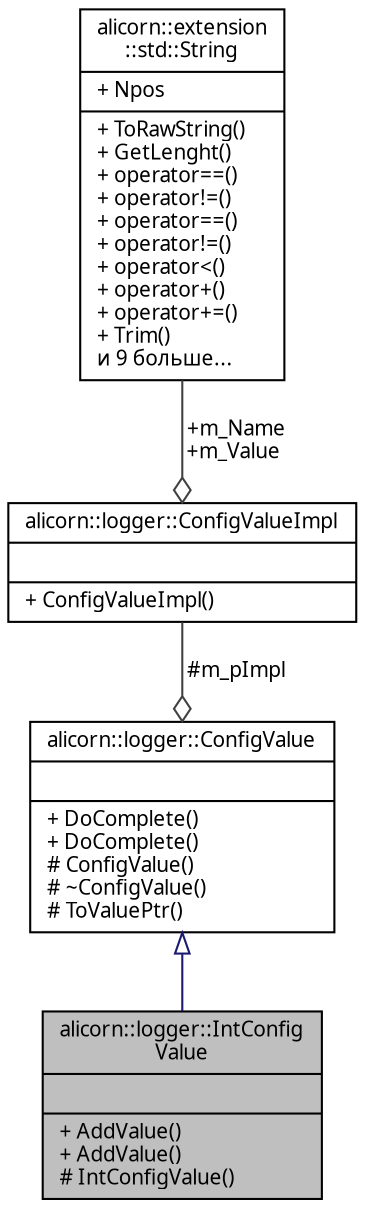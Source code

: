 digraph "alicorn::logger::IntConfigValue"
{
 // INTERACTIVE_SVG=YES
  edge [fontname="Verdana",fontsize="10",labelfontname="Verdana",labelfontsize="10"];
  node [fontname="Verdana",fontsize="10",shape=record];
  Node1 [label="{alicorn::logger::IntConfig\lValue\n||+ AddValue()\l+ AddValue()\l# IntConfigValue()\l}",height=0.2,width=0.4,color="black", fillcolor="grey75", style="filled", fontcolor="black"];
  Node2 -> Node1 [dir="back",color="midnightblue",fontsize="10",style="solid",arrowtail="onormal",fontname="Verdana"];
  Node2 [label="{alicorn::logger::ConfigValue\n||+ DoComplete()\l+ DoComplete()\l# ConfigValue()\l# ~ConfigValue()\l# ToValuePtr()\l}",height=0.2,width=0.4,color="black", fillcolor="white", style="filled",URL="$a00070.html",tooltip="Класс входит в Проект Logger   Базовый класс-обертка параметров для передачи их значений конфигуратор..."];
  Node3 -> Node2 [color="grey25",fontsize="10",style="solid",label=" #m_pImpl" ,arrowhead="odiamond",fontname="Verdana"];
  Node3 [label="{alicorn::logger::ConfigValueImpl\n||+ ConfigValueImpl()\l}",height=0.2,width=0.4,color="black", fillcolor="white", style="filled",URL="$a00071.html",tooltip="Класс входит в Проект Logger   Класс для передачи значения параметра конфигуратору. "];
  Node4 -> Node3 [color="grey25",fontsize="10",style="solid",label=" +m_Name\n+m_Value" ,arrowhead="odiamond",fontname="Verdana"];
  Node4 [label="{alicorn::extension\l::std::String\n|+ Npos\l|+ ToRawString()\l+ GetLenght()\l+ operator==()\l+ operator!=()\l+ operator==()\l+ operator!=()\l+ operator\<()\l+ operator+()\l+ operator+=()\l+ Trim()\lи 9 больше...\l}",height=0.2,width=0.4,color="black", fillcolor="white", style="filled",URL="$a00134.html",tooltip="Класс входит в Проект Std   Класс-обертка для строк из стандартной библиотеки. "];
}
